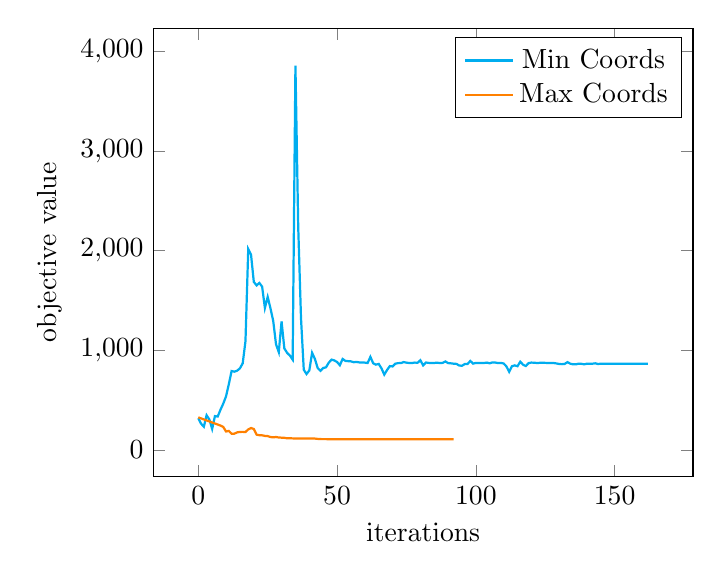 \begin{tikzpicture}
\begin{axis}[xlabel={iterations}, ylabel={objective value}]
    \addplot+[mark={none}, thick, cyan]
        table[row sep={\\}]
        {
            x  y  \\
            0.0  320.019  \\
            1.0  264.838  \\
            2.0  234.359  \\
            3.0  348.855  \\
            4.0  306.153  \\
            5.0  212.19  \\
            6.0  340.667  \\
            7.0  336.364  \\
            8.0  404.609  \\
            9.0  465.961  \\
            10.0  539.248  \\
            11.0  660.62  \\
            12.0  792.857  \\
            13.0  786.595  \\
            14.0  796.389  \\
            15.0  820.139  \\
            16.0  869.86  \\
            17.0  1092.588  \\
            18.0  2017.335  \\
            19.0  1960.916  \\
            20.0  1688.24  \\
            21.0  1652.155  \\
            22.0  1676.775  \\
            23.0  1639.672  \\
            24.0  1425.221  \\
            25.0  1536.675  \\
            26.0  1422.662  \\
            27.0  1295.056  \\
            28.0  1061.79  \\
            29.0  982.458  \\
            30.0  1291.365  \\
            31.0  1019.93  \\
            32.0  975.702  \\
            33.0  948.118  \\
            34.0  906.727  \\
            35.0  3857.898  \\
            36.0  2239.184  \\
            37.0  1325.858  \\
            38.0  805.796  \\
            39.0  763.192  \\
            40.0  799.211  \\
            41.0  975.503  \\
            42.0  915.203  \\
            43.0  823.815  \\
            44.0  794.905  \\
            45.0  823.61  \\
            46.0  829.972  \\
            47.0  876.519  \\
            48.0  907.577  \\
            49.0  899.432  \\
            50.0  883.283  \\
            51.0  851.101  \\
            52.0  914.1  \\
            53.0  894.685  \\
            54.0  892.016  \\
            55.0  889.8  \\
            56.0  881.492  \\
            57.0  884.524  \\
            58.0  879.516  \\
            59.0  879.098  \\
            60.0  877.3  \\
            61.0  873.253  \\
            62.0  934.765  \\
            63.0  871.195  \\
            64.0  857.335  \\
            65.0  864.177  \\
            66.0  819.392  \\
            67.0  756.934  \\
            68.0  803.02  \\
            69.0  842.248  \\
            70.0  838.821  \\
            71.0  866.826  \\
            72.0  872.255  \\
            73.0  872.978  \\
            74.0  882.752  \\
            75.0  876.962  \\
            76.0  873.405  \\
            77.0  873.599  \\
            78.0  877.79  \\
            79.0  875.403  \\
            80.0  901.398  \\
            81.0  849.806  \\
            82.0  878.399  \\
            83.0  874.592  \\
            84.0  874.499  \\
            85.0  874.155  \\
            86.0  876.708  \\
            87.0  873.137  \\
            88.0  874.66  \\
            89.0  889.11  \\
            90.0  872.498  \\
            91.0  870.133  \\
            92.0  866.599  \\
            93.0  864.691  \\
            94.0  848.123  \\
            95.0  845.988  \\
            96.0  863.026  \\
            97.0  863.151  \\
            98.0  894.583  \\
            99.0  867.093  \\
            100.0  874.512  \\
            101.0  874.226  \\
            102.0  874.252  \\
            103.0  874.165  \\
            104.0  877.4  \\
            105.0  870.509  \\
            106.0  879.752  \\
            107.0  877.707  \\
            108.0  873.201  \\
            109.0  874.198  \\
            110.0  868.919  \\
            111.0  839.677  \\
            112.0  784.914  \\
            113.0  840.953  \\
            114.0  849.519  \\
            115.0  841.358  \\
            116.0  886.527  \\
            117.0  856.29  \\
            118.0  843.07  \\
            119.0  872.557  \\
            120.0  877.636  \\
            121.0  876.443  \\
            122.0  873.452  \\
            123.0  875.097  \\
            124.0  875.303  \\
            125.0  874.934  \\
            126.0  873.776  \\
            127.0  873.686  \\
            128.0  873.414  \\
            129.0  869.221  \\
            130.0  863.442  \\
            131.0  861.968  \\
            132.0  864.486  \\
            133.0  882.221  \\
            134.0  866.864  \\
            135.0  860.438  \\
            136.0  860.064  \\
            137.0  866.673  \\
            138.0  865.289  \\
            139.0  860.188  \\
            140.0  866.181  \\
            141.0  865.282  \\
            142.0  866.409  \\
            143.0  870.537  \\
            144.0  863.234  \\
            145.0  866.372  \\
            146.0  866.33  \\
            147.0  866.107  \\
            148.0  866.39  \\
            149.0  866.376  \\
            150.0  866.356  \\
            151.0  866.366  \\
            152.0  866.364  \\
            153.0  866.364  \\
            154.0  866.363  \\
            155.0  866.348  \\
            156.0  866.183  \\
            157.0  866.363  \\
            158.0  866.364  \\
            159.0  866.363  \\
            160.0  866.363  \\
            161.0  866.363  \\
            162.0  866.363  \\
        }
        ;
    \addplot+[mark={none}, thick, orange]
        table[row sep={\\}]
        {
            x  y  \\
            0.0  328.019  \\
            8.0  245.801  \\
            9.0  231.533  \\
            10.0  186.179  \\
            11.0  192.18  \\
            12.0  164.369  \\
            13.0  164.465  \\
            14.0  177.22  \\
            15.0  182.055  \\
            16.0  182.336  \\
            17.0  181.156  \\
            18.0  207.033  \\
            19.0  221.352  \\
            20.0  211.315  \\
            21.0  154.594  \\
            22.0  148.93  \\
            23.0  147.871  \\
            24.0  141.964  \\
            25.0  140.001  \\
            26.0  130.899  \\
            27.0  127.377  \\
            28.0  130.741  \\
            29.0  125.81  \\
            30.0  124.286  \\
            31.0  122.796  \\
            32.0  118.225  \\
            33.0  118.062  \\
            34.0  117.047  \\
            35.0  116.558  \\
            36.0  115.827  \\
            37.0  115.431  \\
            38.0  115.26  \\
            39.0  115.041  \\
            40.0  115.023  \\
            41.0  115.005  \\
            42.0  115.003  \\
            43.0  111.898  \\
            44.0  109.958  \\
            45.0  109.584  \\
            46.0  109.57  \\
            47.0  109.172  \\
            48.0  109.167  \\
            49.0  109.163  \\
            50.0  109.162  \\
            51.0  109.161  \\
            52.0  109.158  \\
            53.0  109.155  \\
            54.0  109.217  \\
            55.0  109.201  \\
            56.0  109.201  \\
            57.0  109.18  \\
            58.0  109.173  \\
            59.0  109.15  \\
            60.0  109.146  \\
            61.0  109.218  \\
            62.0  109.17  \\
            63.0  109.17  \\
            64.0  109.168  \\
            65.0  109.187  \\
            66.0  109.219  \\
            67.0  109.154  \\
            68.0  109.147  \\
            69.0  109.149  \\
            70.0  109.149  \\
            71.0  109.155  \\
            72.0  109.153  \\
            73.0  109.157  \\
            74.0  109.158  \\
            75.0  109.154  \\
            76.0  109.153  \\
            77.0  109.152  \\
            78.0  109.152  \\
            79.0  109.152  \\
            80.0  109.152  \\
            81.0  109.153  \\
            82.0  109.152  \\
            83.0  109.152  \\
            84.0  109.153  \\
            85.0  109.152  \\
            86.0  109.152  \\
            87.0  109.151  \\
            88.0  109.151  \\
            89.0  109.151  \\
            90.0  109.151  \\
            91.0  109.151  \\
            92.0  109.151  \\
        }
        ;
    \legend{{Min Coords},{Max Coords}}
\end{axis}
\end{tikzpicture}
